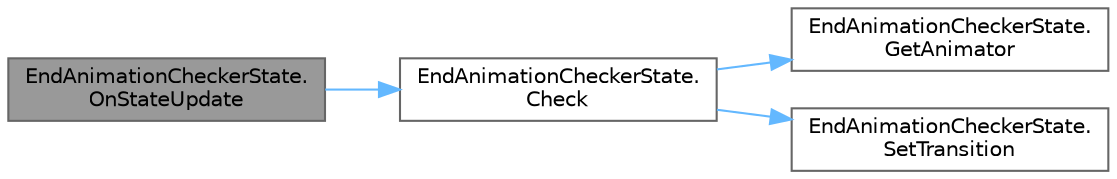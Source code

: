digraph "EndAnimationCheckerState.OnStateUpdate"
{
 // LATEX_PDF_SIZE
  bgcolor="transparent";
  edge [fontname=Helvetica,fontsize=10,labelfontname=Helvetica,labelfontsize=10];
  node [fontname=Helvetica,fontsize=10,shape=box,height=0.2,width=0.4];
  rankdir="LR";
  Node1 [id="Node000001",label="EndAnimationCheckerState.\lOnStateUpdate",height=0.2,width=0.4,color="gray40", fillcolor="grey60", style="filled", fontcolor="black",tooltip=" "];
  Node1 -> Node2 [id="edge1_Node000001_Node000002",color="steelblue1",style="solid",tooltip=" "];
  Node2 [id="Node000002",label="EndAnimationCheckerState.\lCheck",height=0.2,width=0.4,color="grey40", fillcolor="white", style="filled",URL="$class_end_animation_checker_state.html#a7f4b82d914effba2de74feba29c4e1f9",tooltip=" "];
  Node2 -> Node3 [id="edge2_Node000002_Node000003",color="steelblue1",style="solid",tooltip=" "];
  Node3 [id="Node000003",label="EndAnimationCheckerState.\lGetAnimator",height=0.2,width=0.4,color="grey40", fillcolor="white", style="filled",URL="$class_end_animation_checker_state.html#a30996d3392d3b4ad4e3b5ef8b8a57aa9",tooltip=" "];
  Node2 -> Node4 [id="edge3_Node000002_Node000004",color="steelblue1",style="solid",tooltip=" "];
  Node4 [id="Node000004",label="EndAnimationCheckerState.\lSetTransition",height=0.2,width=0.4,color="grey40", fillcolor="white", style="filled",URL="$class_end_animation_checker_state.html#a521c67c581d443d2c0c1bbe77856bf79",tooltip=" "];
}
